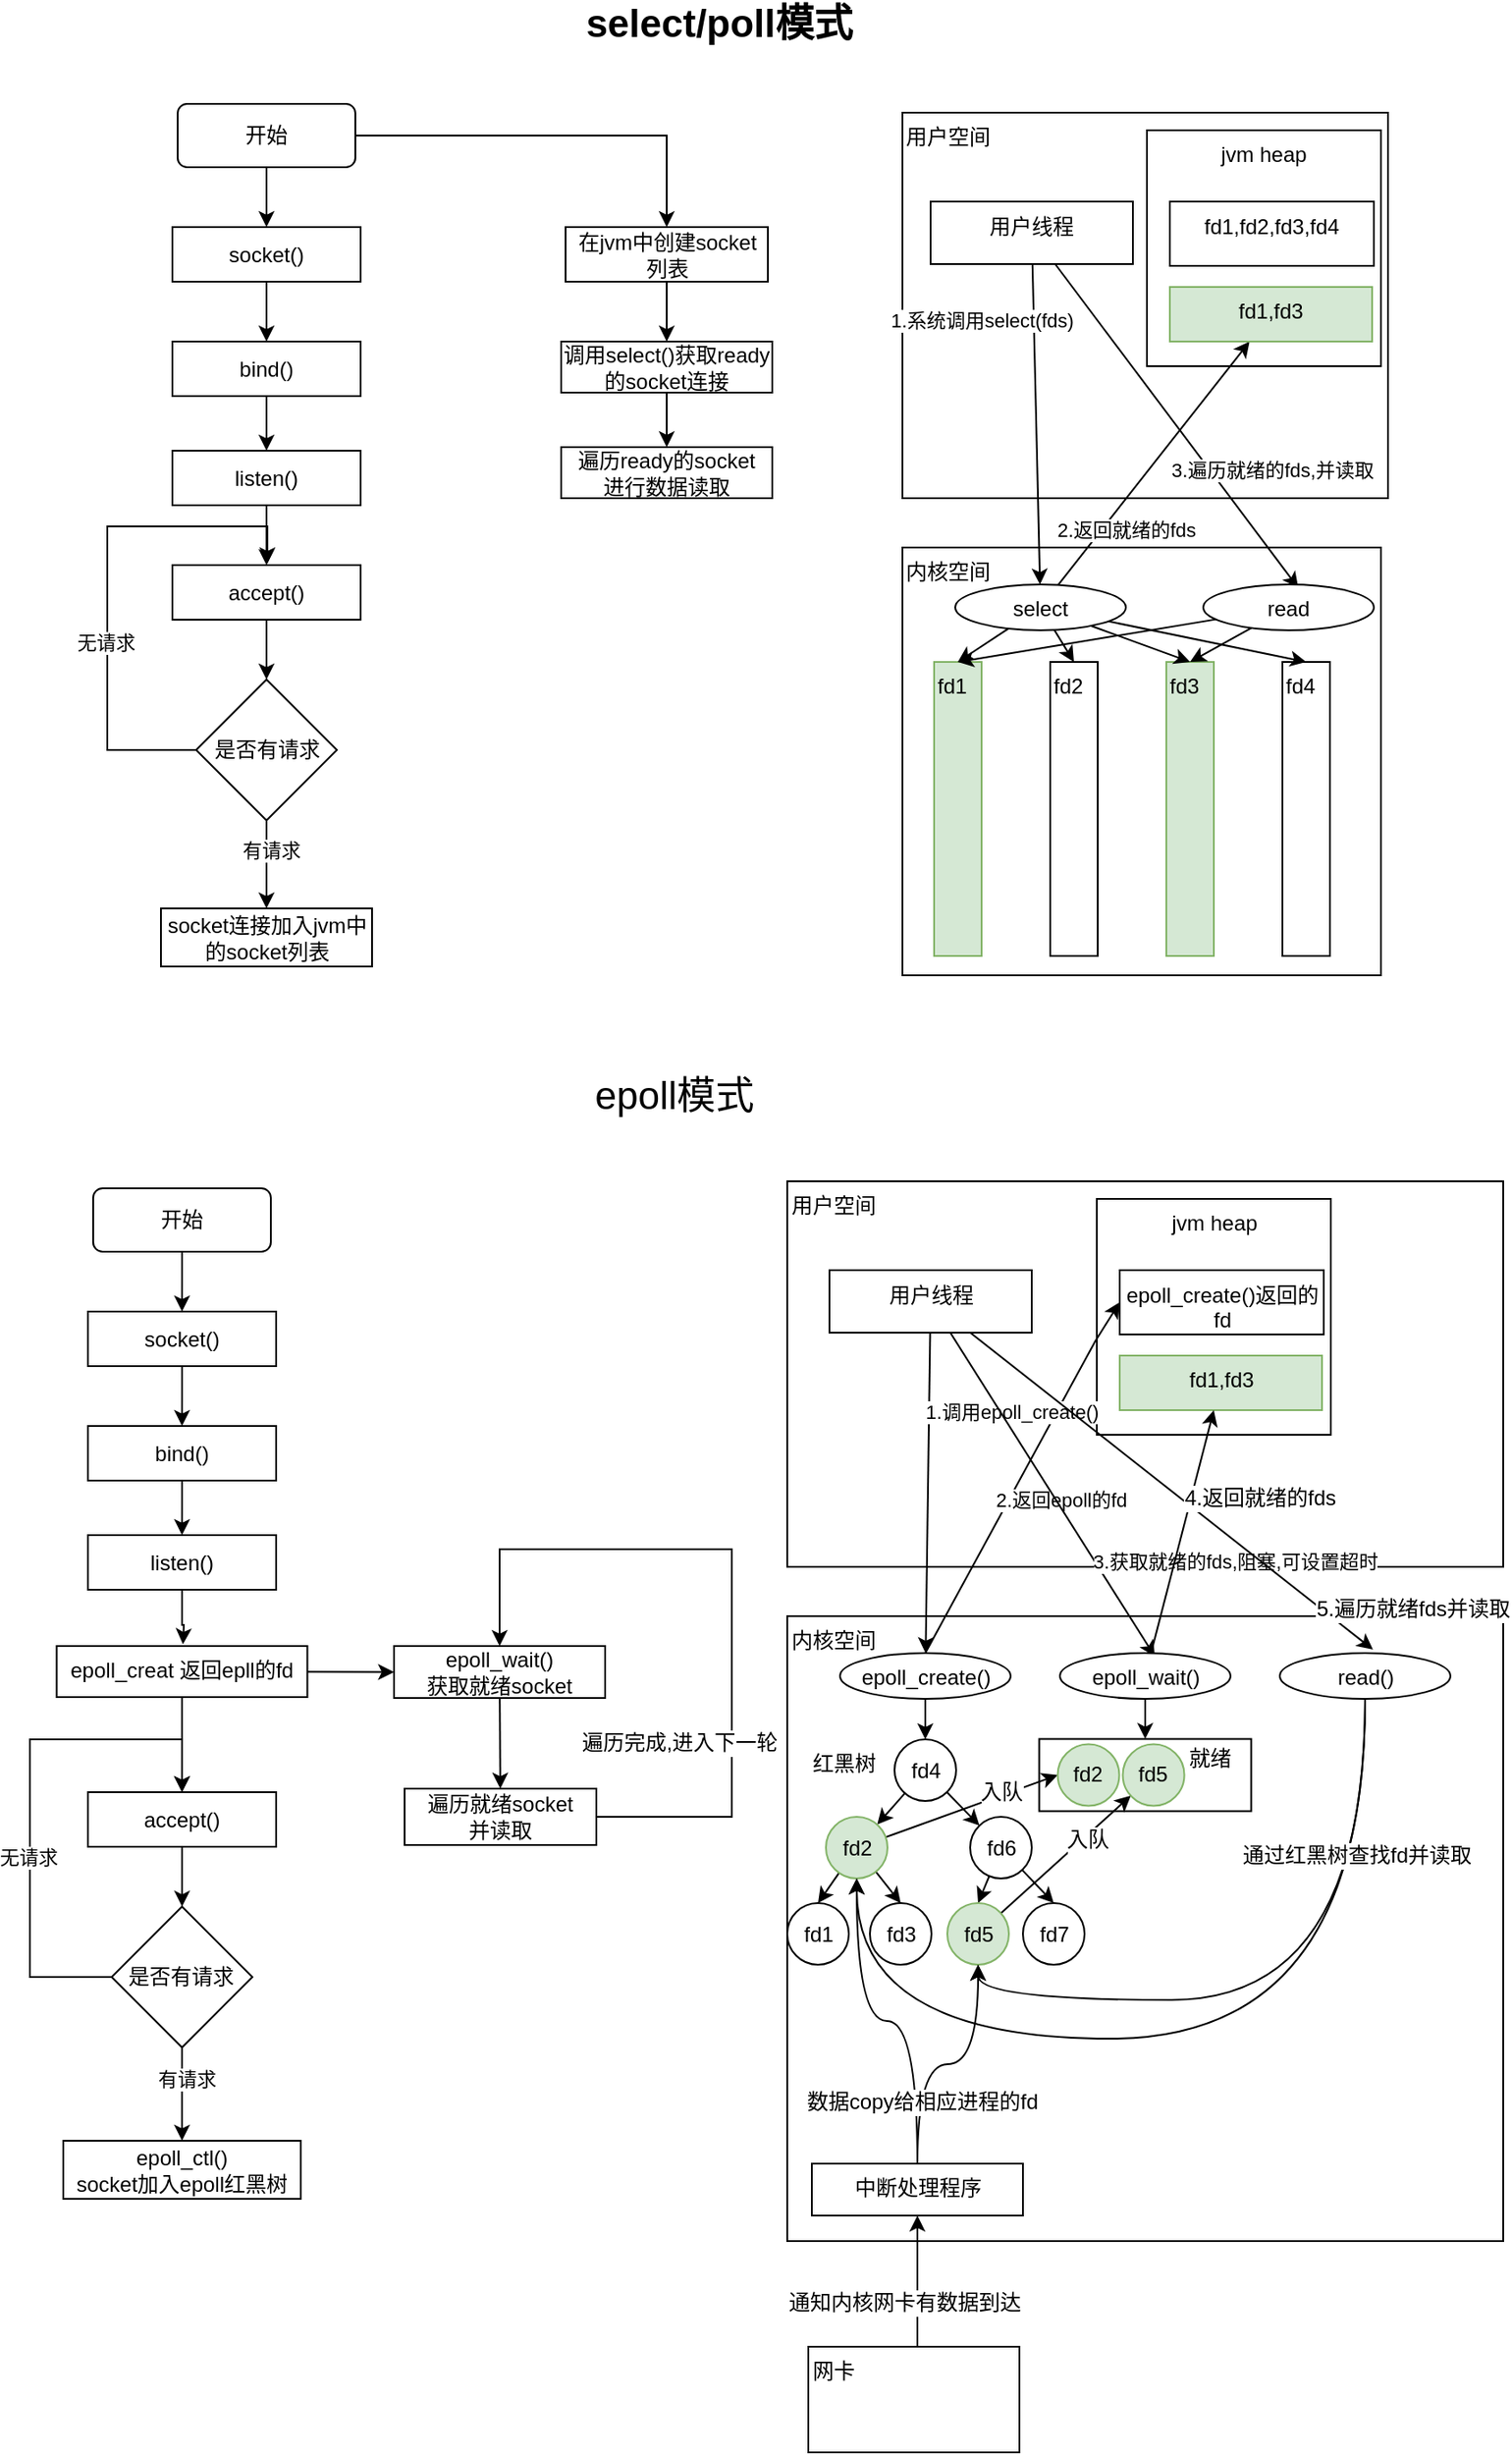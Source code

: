 <mxfile version="14.8.0" type="github">
  <diagram id="dQIw525SXA53HWnmH-iw" name="第 1 页">
    <mxGraphModel dx="943" dy="491" grid="0" gridSize="10" guides="1" tooltips="1" connect="1" arrows="1" fold="1" page="1" pageScale="1" pageWidth="827" pageHeight="1169" math="0" shadow="0">
      <root>
        <mxCell id="0" />
        <mxCell id="1" parent="0" />
        <mxCell id="DQrdnDRuWsa_MgPhwwZw-83" value="用户空间" style="rounded=0;whiteSpace=wrap;html=1;align=left;verticalAlign=top;" vertex="1" parent="1">
          <mxGeometry x="452.5" y="702" width="407" height="219" as="geometry" />
        </mxCell>
        <mxCell id="DQrdnDRuWsa_MgPhwwZw-84" value="jvm heap" style="rounded=0;whiteSpace=wrap;html=1;align=center;verticalAlign=top;" vertex="1" parent="1">
          <mxGeometry x="628.5" y="712" width="133" height="134" as="geometry" />
        </mxCell>
        <mxCell id="DQrdnDRuWsa_MgPhwwZw-103" value="fd1,fd3" style="rounded=0;whiteSpace=wrap;html=1;align=center;verticalAlign=top;fillColor=#d5e8d4;strokeColor=#82b366;" vertex="1" parent="1">
          <mxGeometry x="641.5" y="801" width="115" height="31" as="geometry" />
        </mxCell>
        <mxCell id="DQrdnDRuWsa_MgPhwwZw-85" value="内核空间" style="rounded=0;whiteSpace=wrap;html=1;verticalAlign=top;align=left;" vertex="1" parent="1">
          <mxGeometry x="452.5" y="949" width="407" height="355" as="geometry" />
        </mxCell>
        <mxCell id="DQrdnDRuWsa_MgPhwwZw-122" value="" style="rounded=0;whiteSpace=wrap;html=1;fontSize=12;align=center;verticalAlign=middle;" vertex="1" parent="1">
          <mxGeometry x="595.75" y="1018.78" width="120.5" height="41" as="geometry" />
        </mxCell>
        <mxCell id="DQrdnDRuWsa_MgPhwwZw-26" value="用户空间" style="rounded=0;whiteSpace=wrap;html=1;align=left;verticalAlign=top;" vertex="1" parent="1">
          <mxGeometry x="518" y="95" width="276" height="219" as="geometry" />
        </mxCell>
        <mxCell id="DQrdnDRuWsa_MgPhwwZw-51" value="jvm heap" style="rounded=0;whiteSpace=wrap;html=1;align=center;verticalAlign=top;" vertex="1" parent="1">
          <mxGeometry x="657" y="105" width="133" height="134" as="geometry" />
        </mxCell>
        <mxCell id="DQrdnDRuWsa_MgPhwwZw-7" style="edgeStyle=orthogonalEdgeStyle;rounded=0;orthogonalLoop=1;jettySize=auto;html=1;entryX=0.5;entryY=0;entryDx=0;entryDy=0;" edge="1" parent="1" source="DQrdnDRuWsa_MgPhwwZw-1" target="DQrdnDRuWsa_MgPhwwZw-2">
          <mxGeometry relative="1" as="geometry" />
        </mxCell>
        <mxCell id="DQrdnDRuWsa_MgPhwwZw-1" value="socket()" style="rounded=0;whiteSpace=wrap;html=1;" vertex="1" parent="1">
          <mxGeometry x="103" y="160" width="107" height="31" as="geometry" />
        </mxCell>
        <mxCell id="DQrdnDRuWsa_MgPhwwZw-8" style="edgeStyle=orthogonalEdgeStyle;rounded=0;orthogonalLoop=1;jettySize=auto;html=1;entryX=0.5;entryY=0;entryDx=0;entryDy=0;" edge="1" parent="1" source="DQrdnDRuWsa_MgPhwwZw-2" target="DQrdnDRuWsa_MgPhwwZw-3">
          <mxGeometry relative="1" as="geometry" />
        </mxCell>
        <mxCell id="DQrdnDRuWsa_MgPhwwZw-2" value="bind()" style="rounded=0;whiteSpace=wrap;html=1;" vertex="1" parent="1">
          <mxGeometry x="103" y="225" width="107" height="31" as="geometry" />
        </mxCell>
        <mxCell id="DQrdnDRuWsa_MgPhwwZw-9" style="edgeStyle=orthogonalEdgeStyle;rounded=0;orthogonalLoop=1;jettySize=auto;html=1;entryX=0.5;entryY=0;entryDx=0;entryDy=0;" edge="1" parent="1" source="DQrdnDRuWsa_MgPhwwZw-3" target="DQrdnDRuWsa_MgPhwwZw-4">
          <mxGeometry relative="1" as="geometry" />
        </mxCell>
        <mxCell id="DQrdnDRuWsa_MgPhwwZw-3" value="listen()" style="rounded=0;whiteSpace=wrap;html=1;" vertex="1" parent="1">
          <mxGeometry x="103" y="287" width="107" height="31" as="geometry" />
        </mxCell>
        <mxCell id="DQrdnDRuWsa_MgPhwwZw-12" style="edgeStyle=orthogonalEdgeStyle;rounded=0;orthogonalLoop=1;jettySize=auto;html=1;" edge="1" parent="1" source="DQrdnDRuWsa_MgPhwwZw-4" target="DQrdnDRuWsa_MgPhwwZw-11">
          <mxGeometry relative="1" as="geometry" />
        </mxCell>
        <mxCell id="DQrdnDRuWsa_MgPhwwZw-4" value="accept()" style="rounded=0;whiteSpace=wrap;html=1;" vertex="1" parent="1">
          <mxGeometry x="103" y="352" width="107" height="31" as="geometry" />
        </mxCell>
        <mxCell id="DQrdnDRuWsa_MgPhwwZw-6" style="edgeStyle=orthogonalEdgeStyle;rounded=0;orthogonalLoop=1;jettySize=auto;html=1;entryX=0.5;entryY=0;entryDx=0;entryDy=0;" edge="1" parent="1" source="DQrdnDRuWsa_MgPhwwZw-5" target="DQrdnDRuWsa_MgPhwwZw-1">
          <mxGeometry relative="1" as="geometry" />
        </mxCell>
        <mxCell id="DQrdnDRuWsa_MgPhwwZw-20" style="edgeStyle=orthogonalEdgeStyle;rounded=0;orthogonalLoop=1;jettySize=auto;html=1;entryX=0.5;entryY=0;entryDx=0;entryDy=0;" edge="1" parent="1" source="DQrdnDRuWsa_MgPhwwZw-5" target="DQrdnDRuWsa_MgPhwwZw-19">
          <mxGeometry relative="1" as="geometry" />
        </mxCell>
        <mxCell id="DQrdnDRuWsa_MgPhwwZw-5" value="开始" style="rounded=1;whiteSpace=wrap;html=1;" vertex="1" parent="1">
          <mxGeometry x="106" y="90" width="101" height="36" as="geometry" />
        </mxCell>
        <mxCell id="DQrdnDRuWsa_MgPhwwZw-10" value="select/poll模式" style="text;html=1;strokeColor=none;fillColor=none;align=center;verticalAlign=middle;whiteSpace=wrap;rounded=0;fontSize=22;fontStyle=1" vertex="1" parent="1">
          <mxGeometry x="333" y="35" width="162" height="19" as="geometry" />
        </mxCell>
        <mxCell id="DQrdnDRuWsa_MgPhwwZw-14" style="edgeStyle=orthogonalEdgeStyle;rounded=0;orthogonalLoop=1;jettySize=auto;html=1;entryX=0.5;entryY=0;entryDx=0;entryDy=0;" edge="1" parent="1" source="DQrdnDRuWsa_MgPhwwZw-11" target="DQrdnDRuWsa_MgPhwwZw-13">
          <mxGeometry relative="1" as="geometry" />
        </mxCell>
        <mxCell id="DQrdnDRuWsa_MgPhwwZw-17" value="有请求" style="edgeLabel;html=1;align=center;verticalAlign=middle;resizable=0;points=[];" vertex="1" connectable="0" parent="DQrdnDRuWsa_MgPhwwZw-14">
          <mxGeometry x="-0.314" y="2" relative="1" as="geometry">
            <mxPoint as="offset" />
          </mxGeometry>
        </mxCell>
        <mxCell id="DQrdnDRuWsa_MgPhwwZw-16" style="edgeStyle=orthogonalEdgeStyle;rounded=0;orthogonalLoop=1;jettySize=auto;html=1;" edge="1" parent="1" source="DQrdnDRuWsa_MgPhwwZw-11">
          <mxGeometry relative="1" as="geometry">
            <mxPoint x="157" y="351" as="targetPoint" />
            <Array as="points">
              <mxPoint x="66" y="457" />
              <mxPoint x="66" y="330" />
              <mxPoint x="157" y="330" />
            </Array>
          </mxGeometry>
        </mxCell>
        <mxCell id="DQrdnDRuWsa_MgPhwwZw-18" value="无请求" style="edgeLabel;html=1;align=center;verticalAlign=middle;resizable=0;points=[];" vertex="1" connectable="0" parent="DQrdnDRuWsa_MgPhwwZw-16">
          <mxGeometry x="-0.23" y="1" relative="1" as="geometry">
            <mxPoint as="offset" />
          </mxGeometry>
        </mxCell>
        <mxCell id="DQrdnDRuWsa_MgPhwwZw-11" value="是否有请求" style="rhombus;whiteSpace=wrap;html=1;" vertex="1" parent="1">
          <mxGeometry x="116.5" y="417" width="80" height="80" as="geometry" />
        </mxCell>
        <mxCell id="DQrdnDRuWsa_MgPhwwZw-13" value="socket连接加入jvm中的socket列表" style="rounded=0;whiteSpace=wrap;html=1;" vertex="1" parent="1">
          <mxGeometry x="96.5" y="547" width="120" height="33" as="geometry" />
        </mxCell>
        <mxCell id="DQrdnDRuWsa_MgPhwwZw-23" style="edgeStyle=orthogonalEdgeStyle;rounded=0;orthogonalLoop=1;jettySize=auto;html=1;" edge="1" parent="1" source="DQrdnDRuWsa_MgPhwwZw-19" target="DQrdnDRuWsa_MgPhwwZw-22">
          <mxGeometry relative="1" as="geometry" />
        </mxCell>
        <mxCell id="DQrdnDRuWsa_MgPhwwZw-19" value="在jvm中创建socket列表" style="rounded=0;whiteSpace=wrap;html=1;" vertex="1" parent="1">
          <mxGeometry x="326.5" y="160" width="115" height="31" as="geometry" />
        </mxCell>
        <mxCell id="DQrdnDRuWsa_MgPhwwZw-25" style="edgeStyle=orthogonalEdgeStyle;rounded=0;orthogonalLoop=1;jettySize=auto;html=1;entryX=0.5;entryY=0;entryDx=0;entryDy=0;" edge="1" parent="1" source="DQrdnDRuWsa_MgPhwwZw-22" target="DQrdnDRuWsa_MgPhwwZw-24">
          <mxGeometry relative="1" as="geometry" />
        </mxCell>
        <mxCell id="DQrdnDRuWsa_MgPhwwZw-22" value="调用select()获取ready的socket连接" style="rounded=0;whiteSpace=wrap;html=1;" vertex="1" parent="1">
          <mxGeometry x="324" y="225" width="120" height="29" as="geometry" />
        </mxCell>
        <mxCell id="DQrdnDRuWsa_MgPhwwZw-24" value="遍历ready的socket&lt;br&gt;进行数据读取" style="rounded=0;whiteSpace=wrap;html=1;" vertex="1" parent="1">
          <mxGeometry x="324" y="285" width="120" height="29" as="geometry" />
        </mxCell>
        <mxCell id="DQrdnDRuWsa_MgPhwwZw-27" value="内核空间" style="rounded=0;whiteSpace=wrap;html=1;verticalAlign=top;align=left;" vertex="1" parent="1">
          <mxGeometry x="518" y="342" width="272" height="243" as="geometry" />
        </mxCell>
        <mxCell id="DQrdnDRuWsa_MgPhwwZw-28" value="fd2" style="rounded=0;whiteSpace=wrap;html=1;align=left;verticalAlign=top;" vertex="1" parent="1">
          <mxGeometry x="602" y="407" width="27" height="167" as="geometry" />
        </mxCell>
        <mxCell id="DQrdnDRuWsa_MgPhwwZw-29" value="fd1" style="rounded=0;whiteSpace=wrap;html=1;align=left;verticalAlign=top;fillColor=#d5e8d4;strokeColor=#82b366;" vertex="1" parent="1">
          <mxGeometry x="536" y="407" width="27" height="167" as="geometry" />
        </mxCell>
        <mxCell id="DQrdnDRuWsa_MgPhwwZw-30" value="fd4" style="rounded=0;whiteSpace=wrap;html=1;align=left;verticalAlign=top;" vertex="1" parent="1">
          <mxGeometry x="734" y="407" width="27" height="167" as="geometry" />
        </mxCell>
        <mxCell id="DQrdnDRuWsa_MgPhwwZw-31" value="fd3" style="rounded=0;whiteSpace=wrap;html=1;align=left;verticalAlign=top;fillColor=#d5e8d4;strokeColor=#82b366;" vertex="1" parent="1">
          <mxGeometry x="668" y="407" width="27" height="167" as="geometry" />
        </mxCell>
        <mxCell id="DQrdnDRuWsa_MgPhwwZw-37" style="rounded=0;orthogonalLoop=1;jettySize=auto;html=1;" edge="1" parent="1" source="DQrdnDRuWsa_MgPhwwZw-32" target="DQrdnDRuWsa_MgPhwwZw-36">
          <mxGeometry relative="1" as="geometry" />
        </mxCell>
        <mxCell id="DQrdnDRuWsa_MgPhwwZw-39" value="2.返回就绪的fds" style="edgeLabel;html=1;align=center;verticalAlign=middle;resizable=0;points=[];" vertex="1" connectable="0" parent="DQrdnDRuWsa_MgPhwwZw-37">
          <mxGeometry x="0.591" y="12" relative="1" as="geometry">
            <mxPoint x="-39" y="86" as="offset" />
          </mxGeometry>
        </mxCell>
        <mxCell id="DQrdnDRuWsa_MgPhwwZw-41" style="rounded=0;orthogonalLoop=1;jettySize=auto;html=1;entryX=0.5;entryY=0;entryDx=0;entryDy=0;" edge="1" parent="1" source="DQrdnDRuWsa_MgPhwwZw-32" target="DQrdnDRuWsa_MgPhwwZw-29">
          <mxGeometry relative="1" as="geometry" />
        </mxCell>
        <mxCell id="DQrdnDRuWsa_MgPhwwZw-42" style="edgeStyle=none;rounded=0;orthogonalLoop=1;jettySize=auto;html=1;entryX=0.5;entryY=0;entryDx=0;entryDy=0;" edge="1" parent="1" source="DQrdnDRuWsa_MgPhwwZw-32" target="DQrdnDRuWsa_MgPhwwZw-28">
          <mxGeometry relative="1" as="geometry" />
        </mxCell>
        <mxCell id="DQrdnDRuWsa_MgPhwwZw-43" style="edgeStyle=none;rounded=0;orthogonalLoop=1;jettySize=auto;html=1;entryX=0.5;entryY=0;entryDx=0;entryDy=0;" edge="1" parent="1" source="DQrdnDRuWsa_MgPhwwZw-32" target="DQrdnDRuWsa_MgPhwwZw-31">
          <mxGeometry relative="1" as="geometry" />
        </mxCell>
        <mxCell id="DQrdnDRuWsa_MgPhwwZw-44" style="edgeStyle=none;rounded=0;orthogonalLoop=1;jettySize=auto;html=1;entryX=0.5;entryY=0;entryDx=0;entryDy=0;" edge="1" parent="1" source="DQrdnDRuWsa_MgPhwwZw-32" target="DQrdnDRuWsa_MgPhwwZw-30">
          <mxGeometry relative="1" as="geometry" />
        </mxCell>
        <mxCell id="DQrdnDRuWsa_MgPhwwZw-32" value="select" style="ellipse;whiteSpace=wrap;html=1;align=center;verticalAlign=top;" vertex="1" parent="1">
          <mxGeometry x="548" y="363" width="97" height="26" as="geometry" />
        </mxCell>
        <mxCell id="DQrdnDRuWsa_MgPhwwZw-35" style="rounded=0;orthogonalLoop=1;jettySize=auto;html=1;" edge="1" parent="1" source="DQrdnDRuWsa_MgPhwwZw-33" target="DQrdnDRuWsa_MgPhwwZw-32">
          <mxGeometry relative="1" as="geometry" />
        </mxCell>
        <mxCell id="DQrdnDRuWsa_MgPhwwZw-38" value="1.系统调用select(fds)" style="edgeLabel;html=1;align=center;verticalAlign=middle;resizable=0;points=[];" vertex="1" connectable="0" parent="DQrdnDRuWsa_MgPhwwZw-35">
          <mxGeometry x="-0.04" y="7" relative="1" as="geometry">
            <mxPoint x="-38" y="-56" as="offset" />
          </mxGeometry>
        </mxCell>
        <mxCell id="DQrdnDRuWsa_MgPhwwZw-49" style="edgeStyle=none;rounded=0;orthogonalLoop=1;jettySize=auto;html=1;entryX=0.557;entryY=0.077;entryDx=0;entryDy=0;entryPerimeter=0;" edge="1" parent="1" source="DQrdnDRuWsa_MgPhwwZw-33" target="DQrdnDRuWsa_MgPhwwZw-46">
          <mxGeometry relative="1" as="geometry">
            <mxPoint x="728" y="338.667" as="targetPoint" />
          </mxGeometry>
        </mxCell>
        <mxCell id="DQrdnDRuWsa_MgPhwwZw-50" value="3.遍历就绪的fds,并读取" style="edgeLabel;html=1;align=center;verticalAlign=middle;resizable=0;points=[];" vertex="1" connectable="0" parent="DQrdnDRuWsa_MgPhwwZw-49">
          <mxGeometry x="-0.198" y="1" relative="1" as="geometry">
            <mxPoint x="67" y="43" as="offset" />
          </mxGeometry>
        </mxCell>
        <mxCell id="DQrdnDRuWsa_MgPhwwZw-33" value="用户线程" style="rounded=0;whiteSpace=wrap;html=1;align=center;verticalAlign=top;" vertex="1" parent="1">
          <mxGeometry x="534" y="145.5" width="115" height="35.5" as="geometry" />
        </mxCell>
        <mxCell id="DQrdnDRuWsa_MgPhwwZw-34" value="fd1,fd2,fd3,fd4" style="rounded=0;whiteSpace=wrap;html=1;align=center;verticalAlign=top;" vertex="1" parent="1">
          <mxGeometry x="670" y="145.5" width="116" height="36.5" as="geometry" />
        </mxCell>
        <mxCell id="DQrdnDRuWsa_MgPhwwZw-36" value="fd1,fd3" style="rounded=0;whiteSpace=wrap;html=1;align=center;verticalAlign=top;fillColor=#d5e8d4;strokeColor=#82b366;" vertex="1" parent="1">
          <mxGeometry x="670" y="194" width="115" height="31" as="geometry" />
        </mxCell>
        <mxCell id="DQrdnDRuWsa_MgPhwwZw-47" style="edgeStyle=none;rounded=0;orthogonalLoop=1;jettySize=auto;html=1;entryX=0.5;entryY=0;entryDx=0;entryDy=0;" edge="1" parent="1" source="DQrdnDRuWsa_MgPhwwZw-46" target="DQrdnDRuWsa_MgPhwwZw-29">
          <mxGeometry relative="1" as="geometry" />
        </mxCell>
        <mxCell id="DQrdnDRuWsa_MgPhwwZw-48" style="edgeStyle=none;rounded=0;orthogonalLoop=1;jettySize=auto;html=1;entryX=0.5;entryY=0;entryDx=0;entryDy=0;" edge="1" parent="1" source="DQrdnDRuWsa_MgPhwwZw-46" target="DQrdnDRuWsa_MgPhwwZw-31">
          <mxGeometry relative="1" as="geometry" />
        </mxCell>
        <mxCell id="DQrdnDRuWsa_MgPhwwZw-46" value="read" style="ellipse;whiteSpace=wrap;html=1;align=center;verticalAlign=top;" vertex="1" parent="1">
          <mxGeometry x="689" y="363" width="97" height="26" as="geometry" />
        </mxCell>
        <mxCell id="DQrdnDRuWsa_MgPhwwZw-52" value="epoll模式" style="text;html=1;strokeColor=none;fillColor=none;align=center;verticalAlign=middle;whiteSpace=wrap;rounded=0;fontSize=22;" vertex="1" parent="1">
          <mxGeometry x="315" y="644" width="147" height="20" as="geometry" />
        </mxCell>
        <mxCell id="DQrdnDRuWsa_MgPhwwZw-53" style="edgeStyle=orthogonalEdgeStyle;rounded=0;orthogonalLoop=1;jettySize=auto;html=1;entryX=0.5;entryY=0;entryDx=0;entryDy=0;" edge="1" parent="1" source="DQrdnDRuWsa_MgPhwwZw-54" target="DQrdnDRuWsa_MgPhwwZw-56">
          <mxGeometry relative="1" as="geometry" />
        </mxCell>
        <mxCell id="DQrdnDRuWsa_MgPhwwZw-54" value="socket()" style="rounded=0;whiteSpace=wrap;html=1;" vertex="1" parent="1">
          <mxGeometry x="54.97" y="776" width="107" height="31" as="geometry" />
        </mxCell>
        <mxCell id="DQrdnDRuWsa_MgPhwwZw-55" style="edgeStyle=orthogonalEdgeStyle;rounded=0;orthogonalLoop=1;jettySize=auto;html=1;entryX=0.5;entryY=0;entryDx=0;entryDy=0;" edge="1" parent="1" source="DQrdnDRuWsa_MgPhwwZw-56" target="DQrdnDRuWsa_MgPhwwZw-58">
          <mxGeometry relative="1" as="geometry" />
        </mxCell>
        <mxCell id="DQrdnDRuWsa_MgPhwwZw-56" value="bind()" style="rounded=0;whiteSpace=wrap;html=1;" vertex="1" parent="1">
          <mxGeometry x="54.97" y="841" width="107" height="31" as="geometry" />
        </mxCell>
        <mxCell id="DQrdnDRuWsa_MgPhwwZw-57" style="edgeStyle=orthogonalEdgeStyle;rounded=0;orthogonalLoop=1;jettySize=auto;html=1;" edge="1" parent="1" source="DQrdnDRuWsa_MgPhwwZw-58">
          <mxGeometry relative="1" as="geometry">
            <mxPoint x="109" y="965" as="targetPoint" />
          </mxGeometry>
        </mxCell>
        <mxCell id="DQrdnDRuWsa_MgPhwwZw-58" value="listen()" style="rounded=0;whiteSpace=wrap;html=1;" vertex="1" parent="1">
          <mxGeometry x="54.97" y="903" width="107" height="31" as="geometry" />
        </mxCell>
        <mxCell id="DQrdnDRuWsa_MgPhwwZw-59" style="edgeStyle=orthogonalEdgeStyle;rounded=0;orthogonalLoop=1;jettySize=auto;html=1;" edge="1" parent="1" source="DQrdnDRuWsa_MgPhwwZw-60" target="DQrdnDRuWsa_MgPhwwZw-68">
          <mxGeometry relative="1" as="geometry" />
        </mxCell>
        <mxCell id="DQrdnDRuWsa_MgPhwwZw-60" value="accept()" style="rounded=0;whiteSpace=wrap;html=1;" vertex="1" parent="1">
          <mxGeometry x="54.97" y="1049" width="107" height="31" as="geometry" />
        </mxCell>
        <mxCell id="DQrdnDRuWsa_MgPhwwZw-61" style="edgeStyle=orthogonalEdgeStyle;rounded=0;orthogonalLoop=1;jettySize=auto;html=1;entryX=0.5;entryY=0;entryDx=0;entryDy=0;" edge="1" parent="1" source="DQrdnDRuWsa_MgPhwwZw-63" target="DQrdnDRuWsa_MgPhwwZw-54">
          <mxGeometry relative="1" as="geometry" />
        </mxCell>
        <mxCell id="DQrdnDRuWsa_MgPhwwZw-63" value="开始" style="rounded=1;whiteSpace=wrap;html=1;" vertex="1" parent="1">
          <mxGeometry x="57.97" y="706" width="101" height="36" as="geometry" />
        </mxCell>
        <mxCell id="DQrdnDRuWsa_MgPhwwZw-64" style="edgeStyle=orthogonalEdgeStyle;rounded=0;orthogonalLoop=1;jettySize=auto;html=1;entryX=0.5;entryY=0;entryDx=0;entryDy=0;" edge="1" parent="1" source="DQrdnDRuWsa_MgPhwwZw-68" target="DQrdnDRuWsa_MgPhwwZw-69">
          <mxGeometry relative="1" as="geometry" />
        </mxCell>
        <mxCell id="DQrdnDRuWsa_MgPhwwZw-65" value="有请求" style="edgeLabel;html=1;align=center;verticalAlign=middle;resizable=0;points=[];" vertex="1" connectable="0" parent="DQrdnDRuWsa_MgPhwwZw-64">
          <mxGeometry x="-0.314" y="2" relative="1" as="geometry">
            <mxPoint as="offset" />
          </mxGeometry>
        </mxCell>
        <mxCell id="DQrdnDRuWsa_MgPhwwZw-66" style="edgeStyle=orthogonalEdgeStyle;rounded=0;orthogonalLoop=1;jettySize=auto;html=1;entryX=0.5;entryY=0;entryDx=0;entryDy=0;" edge="1" parent="1" source="DQrdnDRuWsa_MgPhwwZw-68" target="DQrdnDRuWsa_MgPhwwZw-60">
          <mxGeometry relative="1" as="geometry">
            <mxPoint x="171" y="1019" as="targetPoint" />
            <Array as="points">
              <mxPoint x="22" y="1154" />
              <mxPoint x="22" y="1019" />
              <mxPoint x="108" y="1019" />
            </Array>
          </mxGeometry>
        </mxCell>
        <mxCell id="DQrdnDRuWsa_MgPhwwZw-67" value="无请求" style="edgeLabel;html=1;align=center;verticalAlign=middle;resizable=0;points=[];" vertex="1" connectable="0" parent="DQrdnDRuWsa_MgPhwwZw-66">
          <mxGeometry x="-0.23" y="1" relative="1" as="geometry">
            <mxPoint as="offset" />
          </mxGeometry>
        </mxCell>
        <mxCell id="DQrdnDRuWsa_MgPhwwZw-68" value="是否有请求" style="rhombus;whiteSpace=wrap;html=1;" vertex="1" parent="1">
          <mxGeometry x="68.47" y="1114" width="80" height="80" as="geometry" />
        </mxCell>
        <mxCell id="DQrdnDRuWsa_MgPhwwZw-69" value="epoll_ctl()&lt;br&gt;socket加入epoll红黑树" style="rounded=0;whiteSpace=wrap;html=1;" vertex="1" parent="1">
          <mxGeometry x="40.975" y="1247" width="134.99" height="33" as="geometry" />
        </mxCell>
        <mxCell id="DQrdnDRuWsa_MgPhwwZw-76" style="edgeStyle=none;rounded=0;orthogonalLoop=1;jettySize=auto;html=1;entryX=0.5;entryY=0;entryDx=0;entryDy=0;fontSize=12;" edge="1" parent="1" source="DQrdnDRuWsa_MgPhwwZw-75" target="DQrdnDRuWsa_MgPhwwZw-60">
          <mxGeometry relative="1" as="geometry" />
        </mxCell>
        <mxCell id="DQrdnDRuWsa_MgPhwwZw-78" style="edgeStyle=none;rounded=0;orthogonalLoop=1;jettySize=auto;html=1;entryX=0;entryY=0.5;entryDx=0;entryDy=0;fontSize=12;" edge="1" parent="1" source="DQrdnDRuWsa_MgPhwwZw-75" target="DQrdnDRuWsa_MgPhwwZw-77">
          <mxGeometry relative="1" as="geometry" />
        </mxCell>
        <mxCell id="DQrdnDRuWsa_MgPhwwZw-75" value="epoll_creat 返回epll的fd" style="rounded=0;whiteSpace=wrap;html=1;fontSize=12;align=center;verticalAlign=top;" vertex="1" parent="1">
          <mxGeometry x="37.22" y="966" width="142.5" height="29" as="geometry" />
        </mxCell>
        <mxCell id="DQrdnDRuWsa_MgPhwwZw-80" style="edgeStyle=none;rounded=0;orthogonalLoop=1;jettySize=auto;html=1;fontSize=12;" edge="1" parent="1" source="DQrdnDRuWsa_MgPhwwZw-77" target="DQrdnDRuWsa_MgPhwwZw-79">
          <mxGeometry relative="1" as="geometry" />
        </mxCell>
        <mxCell id="DQrdnDRuWsa_MgPhwwZw-77" value="epoll_wait()&lt;br&gt;获取就绪socket" style="rounded=0;whiteSpace=wrap;html=1;fontSize=12;align=center;verticalAlign=middle;" vertex="1" parent="1">
          <mxGeometry x="229" y="966" width="120" height="29.5" as="geometry" />
        </mxCell>
        <mxCell id="DQrdnDRuWsa_MgPhwwZw-81" style="edgeStyle=none;rounded=0;orthogonalLoop=1;jettySize=auto;html=1;entryX=0.5;entryY=0;entryDx=0;entryDy=0;fontSize=12;" edge="1" parent="1" source="DQrdnDRuWsa_MgPhwwZw-79" target="DQrdnDRuWsa_MgPhwwZw-77">
          <mxGeometry relative="1" as="geometry">
            <Array as="points">
              <mxPoint x="421" y="1063" />
              <mxPoint x="421" y="911" />
              <mxPoint x="289" y="911" />
            </Array>
          </mxGeometry>
        </mxCell>
        <mxCell id="DQrdnDRuWsa_MgPhwwZw-82" value="遍历完成,进入下一轮" style="edgeLabel;html=1;align=center;verticalAlign=middle;resizable=0;points=[];fontSize=12;" vertex="1" connectable="0" parent="DQrdnDRuWsa_MgPhwwZw-81">
          <mxGeometry x="-0.298" y="-1" relative="1" as="geometry">
            <mxPoint x="-31" y="27" as="offset" />
          </mxGeometry>
        </mxCell>
        <mxCell id="DQrdnDRuWsa_MgPhwwZw-79" value="遍历就绪socket&lt;br&gt;并读取" style="rounded=0;whiteSpace=wrap;html=1;fontSize=12;align=center;verticalAlign=middle;" vertex="1" parent="1">
          <mxGeometry x="235" y="1047" width="109" height="32" as="geometry" />
        </mxCell>
        <mxCell id="DQrdnDRuWsa_MgPhwwZw-90" style="rounded=0;orthogonalLoop=1;jettySize=auto;html=1;entryX=0;entryY=0.5;entryDx=0;entryDy=0;exitX=0.5;exitY=0;exitDx=0;exitDy=0;" edge="1" parent="1" source="DQrdnDRuWsa_MgPhwwZw-96" target="DQrdnDRuWsa_MgPhwwZw-102">
          <mxGeometry relative="1" as="geometry">
            <mxPoint x="532.5" y="961" as="sourcePoint" />
            <mxPoint x="636.32" y="770.63" as="targetPoint" />
            <Array as="points">
              <mxPoint x="627.5" y="793" />
            </Array>
          </mxGeometry>
        </mxCell>
        <mxCell id="DQrdnDRuWsa_MgPhwwZw-91" value="2.返回epoll的fd" style="edgeLabel;html=1;align=center;verticalAlign=middle;resizable=0;points=[];" vertex="1" connectable="0" parent="DQrdnDRuWsa_MgPhwwZw-90">
          <mxGeometry x="0.591" y="12" relative="1" as="geometry">
            <mxPoint y="78" as="offset" />
          </mxGeometry>
        </mxCell>
        <mxCell id="DQrdnDRuWsa_MgPhwwZw-120" style="edgeStyle=none;rounded=0;orthogonalLoop=1;jettySize=auto;html=1;entryX=0.5;entryY=0;entryDx=0;entryDy=0;fontSize=12;" edge="1" parent="1" source="DQrdnDRuWsa_MgPhwwZw-96" target="DQrdnDRuWsa_MgPhwwZw-107">
          <mxGeometry relative="1" as="geometry" />
        </mxCell>
        <mxCell id="DQrdnDRuWsa_MgPhwwZw-96" value="epoll_create()" style="ellipse;whiteSpace=wrap;html=1;align=center;verticalAlign=top;" vertex="1" parent="1">
          <mxGeometry x="482.5" y="970" width="97" height="26" as="geometry" />
        </mxCell>
        <mxCell id="DQrdnDRuWsa_MgPhwwZw-97" style="rounded=0;orthogonalLoop=1;jettySize=auto;html=1;" edge="1" parent="1" source="DQrdnDRuWsa_MgPhwwZw-101" target="DQrdnDRuWsa_MgPhwwZw-96">
          <mxGeometry relative="1" as="geometry" />
        </mxCell>
        <mxCell id="DQrdnDRuWsa_MgPhwwZw-98" value="1.调用epoll_create()" style="edgeLabel;html=1;align=center;verticalAlign=middle;resizable=0;points=[];" vertex="1" connectable="0" parent="DQrdnDRuWsa_MgPhwwZw-97">
          <mxGeometry x="-0.04" y="7" relative="1" as="geometry">
            <mxPoint x="40" y="-43" as="offset" />
          </mxGeometry>
        </mxCell>
        <mxCell id="DQrdnDRuWsa_MgPhwwZw-99" style="edgeStyle=none;rounded=0;orthogonalLoop=1;jettySize=auto;html=1;entryX=0.557;entryY=0.077;entryDx=0;entryDy=0;entryPerimeter=0;" edge="1" parent="1" source="DQrdnDRuWsa_MgPhwwZw-101" target="DQrdnDRuWsa_MgPhwwZw-106">
          <mxGeometry relative="1" as="geometry">
            <mxPoint x="662.5" y="945.667" as="targetPoint" />
          </mxGeometry>
        </mxCell>
        <mxCell id="DQrdnDRuWsa_MgPhwwZw-100" value="3.获取就绪的fds,阻塞,可设置超时" style="edgeLabel;html=1;align=center;verticalAlign=middle;resizable=0;points=[];" vertex="1" connectable="0" parent="DQrdnDRuWsa_MgPhwwZw-99">
          <mxGeometry x="-0.198" y="1" relative="1" as="geometry">
            <mxPoint x="114" y="56" as="offset" />
          </mxGeometry>
        </mxCell>
        <mxCell id="DQrdnDRuWsa_MgPhwwZw-139" style="edgeStyle=none;rounded=0;orthogonalLoop=1;jettySize=auto;html=1;entryX=0.546;entryY=-0.077;entryDx=0;entryDy=0;entryPerimeter=0;fontSize=12;" edge="1" parent="1" source="DQrdnDRuWsa_MgPhwwZw-101" target="DQrdnDRuWsa_MgPhwwZw-136">
          <mxGeometry relative="1" as="geometry" />
        </mxCell>
        <mxCell id="DQrdnDRuWsa_MgPhwwZw-140" value="5.遍历就绪fds并读取" style="edgeLabel;html=1;align=center;verticalAlign=middle;resizable=0;points=[];fontSize=12;" vertex="1" connectable="0" parent="DQrdnDRuWsa_MgPhwwZw-139">
          <mxGeometry x="0.691" y="1" relative="1" as="geometry">
            <mxPoint x="57" y="5" as="offset" />
          </mxGeometry>
        </mxCell>
        <mxCell id="DQrdnDRuWsa_MgPhwwZw-101" value="用户线程" style="rounded=0;whiteSpace=wrap;html=1;align=center;verticalAlign=top;" vertex="1" parent="1">
          <mxGeometry x="476.5" y="752.5" width="115" height="35.5" as="geometry" />
        </mxCell>
        <mxCell id="DQrdnDRuWsa_MgPhwwZw-102" value="epoll_create()返回的fd" style="rounded=0;whiteSpace=wrap;html=1;align=center;verticalAlign=top;" vertex="1" parent="1">
          <mxGeometry x="641.5" y="752.5" width="116" height="36.5" as="geometry" />
        </mxCell>
        <mxCell id="DQrdnDRuWsa_MgPhwwZw-135" style="edgeStyle=none;rounded=0;orthogonalLoop=1;jettySize=auto;html=1;entryX=0.5;entryY=0;entryDx=0;entryDy=0;fontSize=12;" edge="1" parent="1" source="DQrdnDRuWsa_MgPhwwZw-106" target="DQrdnDRuWsa_MgPhwwZw-122">
          <mxGeometry relative="1" as="geometry" />
        </mxCell>
        <mxCell id="DQrdnDRuWsa_MgPhwwZw-137" style="edgeStyle=none;rounded=0;orthogonalLoop=1;jettySize=auto;html=1;fontSize=12;" edge="1" parent="1" source="DQrdnDRuWsa_MgPhwwZw-106" target="DQrdnDRuWsa_MgPhwwZw-103">
          <mxGeometry relative="1" as="geometry" />
        </mxCell>
        <mxCell id="DQrdnDRuWsa_MgPhwwZw-138" value="4.返回就绪的fds" style="edgeLabel;html=1;align=center;verticalAlign=middle;resizable=0;points=[];fontSize=12;" vertex="1" connectable="0" parent="DQrdnDRuWsa_MgPhwwZw-137">
          <mxGeometry x="0.267" relative="1" as="geometry">
            <mxPoint x="39" y="-1" as="offset" />
          </mxGeometry>
        </mxCell>
        <mxCell id="DQrdnDRuWsa_MgPhwwZw-106" value="epoll_wait()" style="ellipse;whiteSpace=wrap;html=1;align=center;verticalAlign=top;" vertex="1" parent="1">
          <mxGeometry x="607.5" y="970" width="97" height="26" as="geometry" />
        </mxCell>
        <mxCell id="DQrdnDRuWsa_MgPhwwZw-114" style="edgeStyle=none;rounded=0;orthogonalLoop=1;jettySize=auto;html=1;fontSize=12;" edge="1" parent="1" source="DQrdnDRuWsa_MgPhwwZw-107" target="DQrdnDRuWsa_MgPhwwZw-108">
          <mxGeometry relative="1" as="geometry" />
        </mxCell>
        <mxCell id="DQrdnDRuWsa_MgPhwwZw-115" style="edgeStyle=none;rounded=0;orthogonalLoop=1;jettySize=auto;html=1;fontSize=12;" edge="1" parent="1" source="DQrdnDRuWsa_MgPhwwZw-107" target="DQrdnDRuWsa_MgPhwwZw-109">
          <mxGeometry relative="1" as="geometry" />
        </mxCell>
        <mxCell id="DQrdnDRuWsa_MgPhwwZw-107" value="fd4" style="ellipse;whiteSpace=wrap;html=1;aspect=fixed;fontSize=12;align=center;verticalAlign=middle;" vertex="1" parent="1">
          <mxGeometry x="513.5" y="1019" width="35" height="35" as="geometry" />
        </mxCell>
        <mxCell id="DQrdnDRuWsa_MgPhwwZw-116" style="edgeStyle=none;rounded=0;orthogonalLoop=1;jettySize=auto;html=1;entryX=0.5;entryY=0;entryDx=0;entryDy=0;fontSize=12;" edge="1" parent="1" source="DQrdnDRuWsa_MgPhwwZw-108" target="DQrdnDRuWsa_MgPhwwZw-110">
          <mxGeometry relative="1" as="geometry" />
        </mxCell>
        <mxCell id="DQrdnDRuWsa_MgPhwwZw-117" style="edgeStyle=none;rounded=0;orthogonalLoop=1;jettySize=auto;html=1;entryX=0.5;entryY=0;entryDx=0;entryDy=0;fontSize=12;" edge="1" parent="1" source="DQrdnDRuWsa_MgPhwwZw-108" target="DQrdnDRuWsa_MgPhwwZw-111">
          <mxGeometry relative="1" as="geometry" />
        </mxCell>
        <mxCell id="DQrdnDRuWsa_MgPhwwZw-131" style="edgeStyle=none;rounded=0;orthogonalLoop=1;jettySize=auto;html=1;entryX=0;entryY=0.5;entryDx=0;entryDy=0;fontSize=12;" edge="1" parent="1" source="DQrdnDRuWsa_MgPhwwZw-108" target="DQrdnDRuWsa_MgPhwwZw-123">
          <mxGeometry relative="1" as="geometry" />
        </mxCell>
        <mxCell id="DQrdnDRuWsa_MgPhwwZw-133" value="入队" style="edgeLabel;html=1;align=center;verticalAlign=middle;resizable=0;points=[];fontSize=12;" vertex="1" connectable="0" parent="DQrdnDRuWsa_MgPhwwZw-131">
          <mxGeometry x="-0.325" y="1" relative="1" as="geometry">
            <mxPoint x="33" y="-13" as="offset" />
          </mxGeometry>
        </mxCell>
        <mxCell id="DQrdnDRuWsa_MgPhwwZw-108" value="fd2" style="ellipse;whiteSpace=wrap;html=1;aspect=fixed;fontSize=12;align=center;verticalAlign=middle;fillColor=#d5e8d4;strokeColor=#82b366;" vertex="1" parent="1">
          <mxGeometry x="474.5" y="1063" width="35" height="35" as="geometry" />
        </mxCell>
        <mxCell id="DQrdnDRuWsa_MgPhwwZw-118" style="edgeStyle=none;rounded=0;orthogonalLoop=1;jettySize=auto;html=1;entryX=0.5;entryY=0;entryDx=0;entryDy=0;fontSize=12;" edge="1" parent="1" source="DQrdnDRuWsa_MgPhwwZw-109" target="DQrdnDRuWsa_MgPhwwZw-112">
          <mxGeometry relative="1" as="geometry" />
        </mxCell>
        <mxCell id="DQrdnDRuWsa_MgPhwwZw-119" style="edgeStyle=none;rounded=0;orthogonalLoop=1;jettySize=auto;html=1;entryX=0.5;entryY=0;entryDx=0;entryDy=0;fontSize=12;" edge="1" parent="1" source="DQrdnDRuWsa_MgPhwwZw-109" target="DQrdnDRuWsa_MgPhwwZw-113">
          <mxGeometry relative="1" as="geometry" />
        </mxCell>
        <mxCell id="DQrdnDRuWsa_MgPhwwZw-109" value="fd6" style="ellipse;whiteSpace=wrap;html=1;aspect=fixed;fontSize=12;align=center;verticalAlign=middle;" vertex="1" parent="1">
          <mxGeometry x="556.5" y="1063" width="35" height="35" as="geometry" />
        </mxCell>
        <mxCell id="DQrdnDRuWsa_MgPhwwZw-110" value="fd1" style="ellipse;whiteSpace=wrap;html=1;aspect=fixed;fontSize=12;align=center;verticalAlign=middle;" vertex="1" parent="1">
          <mxGeometry x="452.5" y="1112" width="35" height="35" as="geometry" />
        </mxCell>
        <mxCell id="DQrdnDRuWsa_MgPhwwZw-111" value="fd3" style="ellipse;whiteSpace=wrap;html=1;aspect=fixed;fontSize=12;align=center;verticalAlign=middle;" vertex="1" parent="1">
          <mxGeometry x="499.5" y="1112" width="35" height="35" as="geometry" />
        </mxCell>
        <mxCell id="DQrdnDRuWsa_MgPhwwZw-132" style="edgeStyle=none;rounded=0;orthogonalLoop=1;jettySize=auto;html=1;fontSize=12;" edge="1" parent="1" source="DQrdnDRuWsa_MgPhwwZw-112" target="DQrdnDRuWsa_MgPhwwZw-124">
          <mxGeometry relative="1" as="geometry" />
        </mxCell>
        <mxCell id="DQrdnDRuWsa_MgPhwwZw-134" value="入队" style="edgeLabel;html=1;align=center;verticalAlign=middle;resizable=0;points=[];fontSize=12;" vertex="1" connectable="0" parent="DQrdnDRuWsa_MgPhwwZw-132">
          <mxGeometry x="0.109" relative="1" as="geometry">
            <mxPoint x="8" y="-5" as="offset" />
          </mxGeometry>
        </mxCell>
        <mxCell id="DQrdnDRuWsa_MgPhwwZw-112" value="fd5" style="ellipse;whiteSpace=wrap;html=1;aspect=fixed;fontSize=12;align=center;verticalAlign=middle;fillColor=#d5e8d4;strokeColor=#82b366;" vertex="1" parent="1">
          <mxGeometry x="543.5" y="1112" width="35" height="35" as="geometry" />
        </mxCell>
        <mxCell id="DQrdnDRuWsa_MgPhwwZw-113" value="fd7" style="ellipse;whiteSpace=wrap;html=1;aspect=fixed;fontSize=12;align=center;verticalAlign=middle;" vertex="1" parent="1">
          <mxGeometry x="586.5" y="1112" width="35" height="35" as="geometry" />
        </mxCell>
        <mxCell id="DQrdnDRuWsa_MgPhwwZw-121" value="红黑树" style="text;html=1;strokeColor=none;fillColor=none;align=center;verticalAlign=middle;whiteSpace=wrap;rounded=0;fontSize=12;" vertex="1" parent="1">
          <mxGeometry x="464.5" y="1023" width="40" height="20" as="geometry" />
        </mxCell>
        <mxCell id="DQrdnDRuWsa_MgPhwwZw-123" value="fd2" style="ellipse;whiteSpace=wrap;html=1;aspect=fixed;fontSize=12;align=center;verticalAlign=middle;fillColor=#d5e8d4;strokeColor=#82b366;" vertex="1" parent="1">
          <mxGeometry x="606.25" y="1021.78" width="35" height="35" as="geometry" />
        </mxCell>
        <mxCell id="DQrdnDRuWsa_MgPhwwZw-124" value="fd5" style="ellipse;whiteSpace=wrap;html=1;aspect=fixed;fontSize=12;align=center;verticalAlign=middle;fillColor=#d5e8d4;strokeColor=#82b366;" vertex="1" parent="1">
          <mxGeometry x="643.25" y="1021.78" width="35" height="35" as="geometry" />
        </mxCell>
        <mxCell id="DQrdnDRuWsa_MgPhwwZw-125" value="就绪" style="text;html=1;strokeColor=none;fillColor=none;align=center;verticalAlign=middle;whiteSpace=wrap;rounded=0;fontSize=12;" vertex="1" parent="1">
          <mxGeometry x="673.25" y="1019.78" width="40" height="20" as="geometry" />
        </mxCell>
        <mxCell id="DQrdnDRuWsa_MgPhwwZw-128" style="edgeStyle=none;rounded=0;orthogonalLoop=1;jettySize=auto;html=1;entryX=0.5;entryY=1;entryDx=0;entryDy=0;fontSize=12;" edge="1" parent="1" source="DQrdnDRuWsa_MgPhwwZw-126" target="DQrdnDRuWsa_MgPhwwZw-145">
          <mxGeometry relative="1" as="geometry">
            <Array as="points">
              <mxPoint x="526.5" y="1368" />
            </Array>
          </mxGeometry>
        </mxCell>
        <mxCell id="DQrdnDRuWsa_MgPhwwZw-129" value="通知内核网卡有数据到达" style="edgeLabel;html=1;align=center;verticalAlign=middle;resizable=0;points=[];fontSize=12;" vertex="1" connectable="0" parent="DQrdnDRuWsa_MgPhwwZw-128">
          <mxGeometry x="0.001" y="-1" relative="1" as="geometry">
            <mxPoint x="-9" y="8" as="offset" />
          </mxGeometry>
        </mxCell>
        <mxCell id="DQrdnDRuWsa_MgPhwwZw-126" value="网卡" style="rounded=0;whiteSpace=wrap;html=1;fontSize=12;align=left;verticalAlign=top;" vertex="1" parent="1">
          <mxGeometry x="464.5" y="1364" width="120" height="60" as="geometry" />
        </mxCell>
        <mxCell id="DQrdnDRuWsa_MgPhwwZw-142" style="edgeStyle=orthogonalEdgeStyle;rounded=0;orthogonalLoop=1;jettySize=auto;html=1;entryX=0.5;entryY=1;entryDx=0;entryDy=0;fontSize=12;curved=1;exitX=0.5;exitY=1;exitDx=0;exitDy=0;" edge="1" parent="1" source="DQrdnDRuWsa_MgPhwwZw-136" target="DQrdnDRuWsa_MgPhwwZw-108">
          <mxGeometry relative="1" as="geometry">
            <Array as="points">
              <mxPoint x="781.5" y="1189" />
              <mxPoint x="492.5" y="1189" />
            </Array>
          </mxGeometry>
        </mxCell>
        <mxCell id="DQrdnDRuWsa_MgPhwwZw-143" style="edgeStyle=orthogonalEdgeStyle;curved=1;rounded=0;orthogonalLoop=1;jettySize=auto;html=1;entryX=0.5;entryY=1;entryDx=0;entryDy=0;fontSize=12;" edge="1" parent="1" source="DQrdnDRuWsa_MgPhwwZw-136" target="DQrdnDRuWsa_MgPhwwZw-112">
          <mxGeometry relative="1" as="geometry">
            <Array as="points">
              <mxPoint x="781.5" y="1167" />
              <mxPoint x="561.5" y="1167" />
            </Array>
          </mxGeometry>
        </mxCell>
        <mxCell id="DQrdnDRuWsa_MgPhwwZw-144" value="通过红黑树查找fd并读取" style="edgeLabel;html=1;align=center;verticalAlign=middle;resizable=0;points=[];fontSize=12;" vertex="1" connectable="0" parent="DQrdnDRuWsa_MgPhwwZw-143">
          <mxGeometry x="-0.689" y="-6" relative="1" as="geometry">
            <mxPoint x="1" y="25" as="offset" />
          </mxGeometry>
        </mxCell>
        <mxCell id="DQrdnDRuWsa_MgPhwwZw-136" value="read()" style="ellipse;whiteSpace=wrap;html=1;align=center;verticalAlign=top;" vertex="1" parent="1">
          <mxGeometry x="732.5" y="970" width="97" height="26" as="geometry" />
        </mxCell>
        <mxCell id="DQrdnDRuWsa_MgPhwwZw-146" style="edgeStyle=orthogonalEdgeStyle;curved=1;rounded=0;orthogonalLoop=1;jettySize=auto;html=1;entryX=0.5;entryY=1;entryDx=0;entryDy=0;fontSize=12;" edge="1" parent="1" source="DQrdnDRuWsa_MgPhwwZw-145" target="DQrdnDRuWsa_MgPhwwZw-108">
          <mxGeometry relative="1" as="geometry" />
        </mxCell>
        <mxCell id="DQrdnDRuWsa_MgPhwwZw-147" style="edgeStyle=orthogonalEdgeStyle;curved=1;rounded=0;orthogonalLoop=1;jettySize=auto;html=1;entryX=0.5;entryY=1;entryDx=0;entryDy=0;fontSize=12;" edge="1" parent="1" source="DQrdnDRuWsa_MgPhwwZw-145" target="DQrdnDRuWsa_MgPhwwZw-112">
          <mxGeometry relative="1" as="geometry" />
        </mxCell>
        <mxCell id="DQrdnDRuWsa_MgPhwwZw-148" value="数据copy给相应进程的fd" style="edgeLabel;html=1;align=center;verticalAlign=middle;resizable=0;points=[];fontSize=12;" vertex="1" connectable="0" parent="DQrdnDRuWsa_MgPhwwZw-147">
          <mxGeometry x="-0.675" y="-2" relative="1" as="geometry">
            <mxPoint y="-11" as="offset" />
          </mxGeometry>
        </mxCell>
        <mxCell id="DQrdnDRuWsa_MgPhwwZw-145" value="中断处理程序" style="rounded=0;whiteSpace=wrap;html=1;fontSize=12;align=center;verticalAlign=top;" vertex="1" parent="1">
          <mxGeometry x="466.5" y="1260" width="120" height="29.5" as="geometry" />
        </mxCell>
      </root>
    </mxGraphModel>
  </diagram>
</mxfile>
